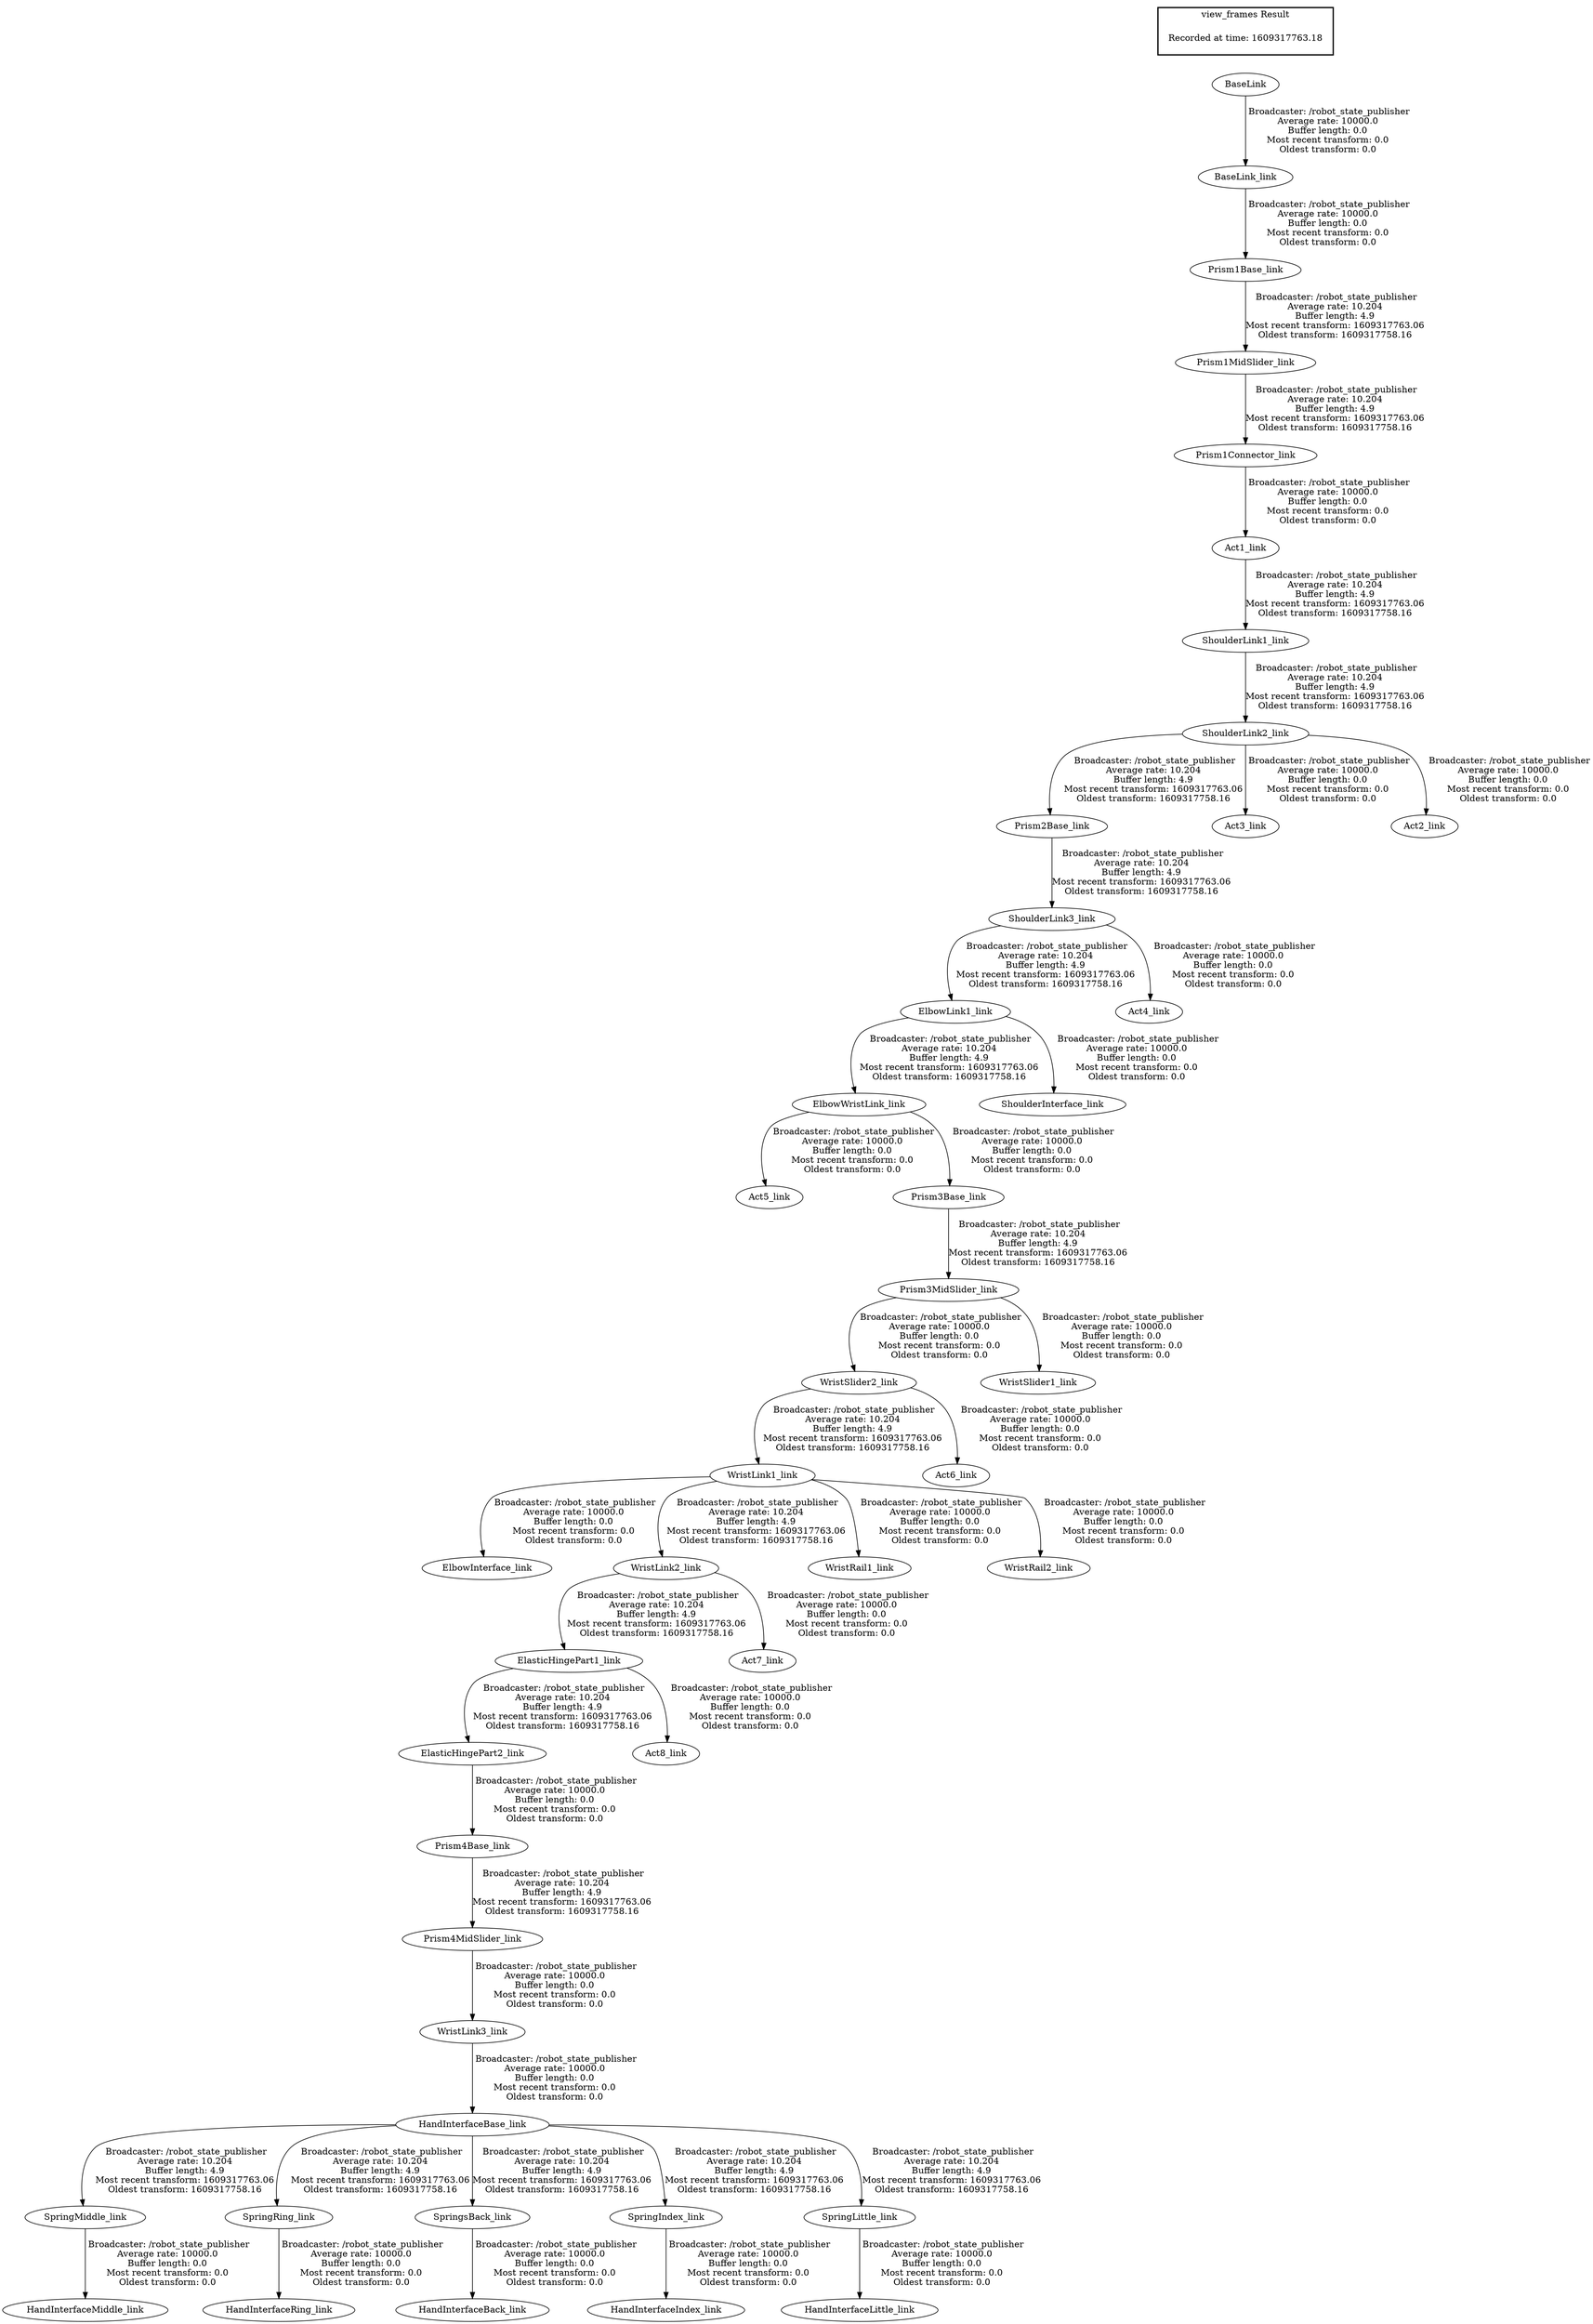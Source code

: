 digraph G {
"Prism2Base_link" -> "ShoulderLink3_link"[label=" Broadcaster: /robot_state_publisher\nAverage rate: 10.204\nBuffer length: 4.9\nMost recent transform: 1609317763.06\nOldest transform: 1609317758.16\n"];
"WristLink1_link" -> "ElbowInterface_link"[label=" Broadcaster: /robot_state_publisher\nAverage rate: 10000.0\nBuffer length: 0.0\nMost recent transform: 0.0\nOldest transform: 0.0\n"];
"HandInterfaceBase_link" -> "SpringMiddle_link"[label=" Broadcaster: /robot_state_publisher\nAverage rate: 10.204\nBuffer length: 4.9\nMost recent transform: 1609317763.06\nOldest transform: 1609317758.16\n"];
"ElasticHingePart2_link" -> "Prism4Base_link"[label=" Broadcaster: /robot_state_publisher\nAverage rate: 10000.0\nBuffer length: 0.0\nMost recent transform: 0.0\nOldest transform: 0.0\n"];
"ShoulderLink2_link" -> "Act3_link"[label=" Broadcaster: /robot_state_publisher\nAverage rate: 10000.0\nBuffer length: 0.0\nMost recent transform: 0.0\nOldest transform: 0.0\n"];
"BaseLink_link" -> "Prism1Base_link"[label=" Broadcaster: /robot_state_publisher\nAverage rate: 10000.0\nBuffer length: 0.0\nMost recent transform: 0.0\nOldest transform: 0.0\n"];
"HandInterfaceBase_link" -> "SpringRing_link"[label=" Broadcaster: /robot_state_publisher\nAverage rate: 10.204\nBuffer length: 4.9\nMost recent transform: 1609317763.06\nOldest transform: 1609317758.16\n"];
"SpringMiddle_link" -> "HandInterfaceMiddle_link"[label=" Broadcaster: /robot_state_publisher\nAverage rate: 10000.0\nBuffer length: 0.0\nMost recent transform: 0.0\nOldest transform: 0.0\n"];
"ShoulderLink2_link" -> "Act2_link"[label=" Broadcaster: /robot_state_publisher\nAverage rate: 10000.0\nBuffer length: 0.0\nMost recent transform: 0.0\nOldest transform: 0.0\n"];
"WristLink2_link" -> "ElasticHingePart1_link"[label=" Broadcaster: /robot_state_publisher\nAverage rate: 10.204\nBuffer length: 4.9\nMost recent transform: 1609317763.06\nOldest transform: 1609317758.16\n"];
"ShoulderLink2_link" -> "Prism2Base_link"[label=" Broadcaster: /robot_state_publisher\nAverage rate: 10.204\nBuffer length: 4.9\nMost recent transform: 1609317763.06\nOldest transform: 1609317758.16\n"];
"SpringsBack_link" -> "HandInterfaceBack_link"[label=" Broadcaster: /robot_state_publisher\nAverage rate: 10000.0\nBuffer length: 0.0\nMost recent transform: 0.0\nOldest transform: 0.0\n"];
"Prism4MidSlider_link" -> "WristLink3_link"[label=" Broadcaster: /robot_state_publisher\nAverage rate: 10000.0\nBuffer length: 0.0\nMost recent transform: 0.0\nOldest transform: 0.0\n"];
"Prism1Connector_link" -> "Act1_link"[label=" Broadcaster: /robot_state_publisher\nAverage rate: 10000.0\nBuffer length: 0.0\nMost recent transform: 0.0\nOldest transform: 0.0\n"];
"SpringIndex_link" -> "HandInterfaceIndex_link"[label=" Broadcaster: /robot_state_publisher\nAverage rate: 10000.0\nBuffer length: 0.0\nMost recent transform: 0.0\nOldest transform: 0.0\n"];
"WristSlider2_link" -> "WristLink1_link"[label=" Broadcaster: /robot_state_publisher\nAverage rate: 10.204\nBuffer length: 4.9\nMost recent transform: 1609317763.06\nOldest transform: 1609317758.16\n"];
"HandInterfaceBase_link" -> "SpringIndex_link"[label=" Broadcaster: /robot_state_publisher\nAverage rate: 10.204\nBuffer length: 4.9\nMost recent transform: 1609317763.06\nOldest transform: 1609317758.16\n"];
"HandInterfaceBase_link" -> "SpringsBack_link"[label=" Broadcaster: /robot_state_publisher\nAverage rate: 10.204\nBuffer length: 4.9\nMost recent transform: 1609317763.06\nOldest transform: 1609317758.16\n"];
"WristLink2_link" -> "Act7_link"[label=" Broadcaster: /robot_state_publisher\nAverage rate: 10000.0\nBuffer length: 0.0\nMost recent transform: 0.0\nOldest transform: 0.0\n"];
"WristLink1_link" -> "WristLink2_link"[label=" Broadcaster: /robot_state_publisher\nAverage rate: 10.204\nBuffer length: 4.9\nMost recent transform: 1609317763.06\nOldest transform: 1609317758.16\n"];
"Act1_link" -> "ShoulderLink1_link"[label=" Broadcaster: /robot_state_publisher\nAverage rate: 10.204\nBuffer length: 4.9\nMost recent transform: 1609317763.06\nOldest transform: 1609317758.16\n"];
"WristLink1_link" -> "WristRail1_link"[label=" Broadcaster: /robot_state_publisher\nAverage rate: 10000.0\nBuffer length: 0.0\nMost recent transform: 0.0\nOldest transform: 0.0\n"];
"HandInterfaceBase_link" -> "SpringLittle_link"[label=" Broadcaster: /robot_state_publisher\nAverage rate: 10.204\nBuffer length: 4.9\nMost recent transform: 1609317763.06\nOldest transform: 1609317758.16\n"];
"ElbowWristLink_link" -> "Act5_link"[label=" Broadcaster: /robot_state_publisher\nAverage rate: 10000.0\nBuffer length: 0.0\nMost recent transform: 0.0\nOldest transform: 0.0\n"];
"Prism3MidSlider_link" -> "WristSlider1_link"[label=" Broadcaster: /robot_state_publisher\nAverage rate: 10000.0\nBuffer length: 0.0\nMost recent transform: 0.0\nOldest transform: 0.0\n"];
"ElbowLink1_link" -> "ShoulderInterface_link"[label=" Broadcaster: /robot_state_publisher\nAverage rate: 10000.0\nBuffer length: 0.0\nMost recent transform: 0.0\nOldest transform: 0.0\n"];
"ElasticHingePart1_link" -> "ElasticHingePart2_link"[label=" Broadcaster: /robot_state_publisher\nAverage rate: 10.204\nBuffer length: 4.9\nMost recent transform: 1609317763.06\nOldest transform: 1609317758.16\n"];
"Prism3MidSlider_link" -> "WristSlider2_link"[label=" Broadcaster: /robot_state_publisher\nAverage rate: 10000.0\nBuffer length: 0.0\nMost recent transform: 0.0\nOldest transform: 0.0\n"];
"ShoulderLink1_link" -> "ShoulderLink2_link"[label=" Broadcaster: /robot_state_publisher\nAverage rate: 10.204\nBuffer length: 4.9\nMost recent transform: 1609317763.06\nOldest transform: 1609317758.16\n"];
"Prism1Base_link" -> "Prism1MidSlider_link"[label=" Broadcaster: /robot_state_publisher\nAverage rate: 10.204\nBuffer length: 4.9\nMost recent transform: 1609317763.06\nOldest transform: 1609317758.16\n"];
"WristLink1_link" -> "WristRail2_link"[label=" Broadcaster: /robot_state_publisher\nAverage rate: 10000.0\nBuffer length: 0.0\nMost recent transform: 0.0\nOldest transform: 0.0\n"];
"Prism1MidSlider_link" -> "Prism1Connector_link"[label=" Broadcaster: /robot_state_publisher\nAverage rate: 10.204\nBuffer length: 4.9\nMost recent transform: 1609317763.06\nOldest transform: 1609317758.16\n"];
"WristLink3_link" -> "HandInterfaceBase_link"[label=" Broadcaster: /robot_state_publisher\nAverage rate: 10000.0\nBuffer length: 0.0\nMost recent transform: 0.0\nOldest transform: 0.0\n"];
"ShoulderLink3_link" -> "Act4_link"[label=" Broadcaster: /robot_state_publisher\nAverage rate: 10000.0\nBuffer length: 0.0\nMost recent transform: 0.0\nOldest transform: 0.0\n"];
"ElbowWristLink_link" -> "Prism3Base_link"[label=" Broadcaster: /robot_state_publisher\nAverage rate: 10000.0\nBuffer length: 0.0\nMost recent transform: 0.0\nOldest transform: 0.0\n"];
"SpringLittle_link" -> "HandInterfaceLittle_link"[label=" Broadcaster: /robot_state_publisher\nAverage rate: 10000.0\nBuffer length: 0.0\nMost recent transform: 0.0\nOldest transform: 0.0\n"];
"WristSlider2_link" -> "Act6_link"[label=" Broadcaster: /robot_state_publisher\nAverage rate: 10000.0\nBuffer length: 0.0\nMost recent transform: 0.0\nOldest transform: 0.0\n"];
"ElasticHingePart1_link" -> "Act8_link"[label=" Broadcaster: /robot_state_publisher\nAverage rate: 10000.0\nBuffer length: 0.0\nMost recent transform: 0.0\nOldest transform: 0.0\n"];
"Prism4Base_link" -> "Prism4MidSlider_link"[label=" Broadcaster: /robot_state_publisher\nAverage rate: 10.204\nBuffer length: 4.9\nMost recent transform: 1609317763.06\nOldest transform: 1609317758.16\n"];
"ShoulderLink3_link" -> "ElbowLink1_link"[label=" Broadcaster: /robot_state_publisher\nAverage rate: 10.204\nBuffer length: 4.9\nMost recent transform: 1609317763.06\nOldest transform: 1609317758.16\n"];
"BaseLink" -> "BaseLink_link"[label=" Broadcaster: /robot_state_publisher\nAverage rate: 10000.0\nBuffer length: 0.0\nMost recent transform: 0.0\nOldest transform: 0.0\n"];
"SpringRing_link" -> "HandInterfaceRing_link"[label=" Broadcaster: /robot_state_publisher\nAverage rate: 10000.0\nBuffer length: 0.0\nMost recent transform: 0.0\nOldest transform: 0.0\n"];
"ElbowLink1_link" -> "ElbowWristLink_link"[label=" Broadcaster: /robot_state_publisher\nAverage rate: 10.204\nBuffer length: 4.9\nMost recent transform: 1609317763.06\nOldest transform: 1609317758.16\n"];
"Prism3Base_link" -> "Prism3MidSlider_link"[label=" Broadcaster: /robot_state_publisher\nAverage rate: 10.204\nBuffer length: 4.9\nMost recent transform: 1609317763.06\nOldest transform: 1609317758.16\n"];
edge [style=invis];
 subgraph cluster_legend { style=bold; color=black; label ="view_frames Result";
"Recorded at time: 1609317763.18"[ shape=plaintext ] ;
}->"BaseLink";
}
